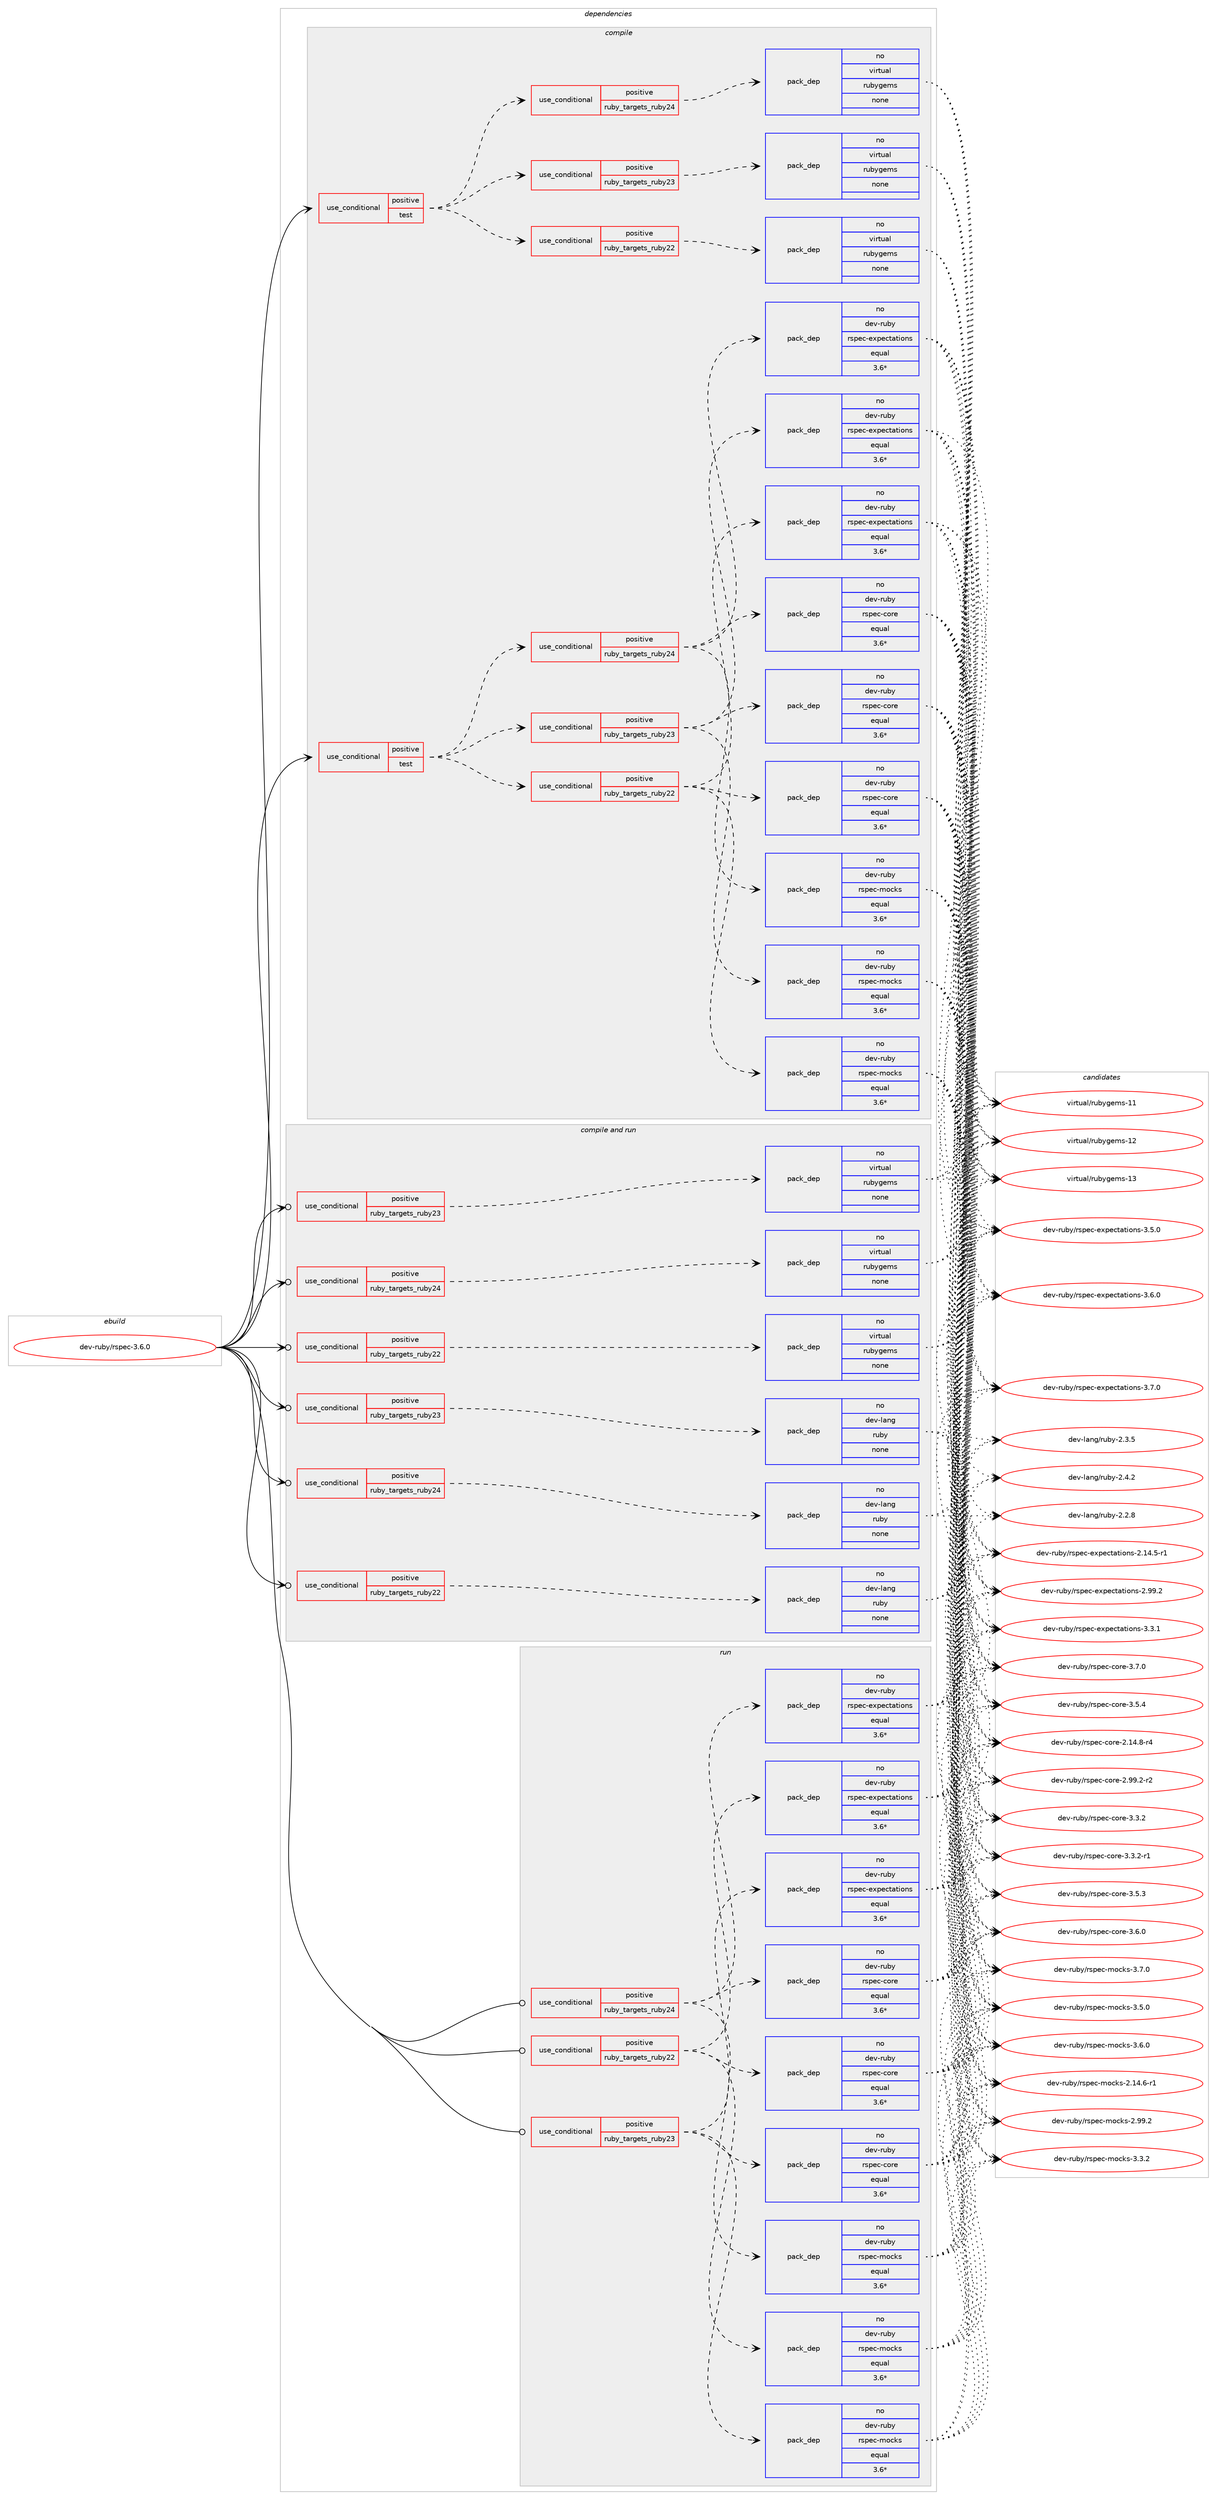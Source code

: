 digraph prolog {

# *************
# Graph options
# *************

newrank=true;
concentrate=true;
compound=true;
graph [rankdir=LR,fontname=Helvetica,fontsize=10,ranksep=1.5];#, ranksep=2.5, nodesep=0.2];
edge  [arrowhead=vee];
node  [fontname=Helvetica,fontsize=10];

# **********
# The ebuild
# **********

subgraph cluster_leftcol {
color=gray;
rank=same;
label=<<i>ebuild</i>>;
id [label="dev-ruby/rspec-3.6.0", color=red, width=4, href="../dev-ruby/rspec-3.6.0.svg"];
}

# ****************
# The dependencies
# ****************

subgraph cluster_midcol {
color=gray;
label=<<i>dependencies</i>>;
subgraph cluster_compile {
fillcolor="#eeeeee";
style=filled;
label=<<i>compile</i>>;
subgraph cond69495 {
dependency263347 [label=<<TABLE BORDER="0" CELLBORDER="1" CELLSPACING="0" CELLPADDING="4"><TR><TD ROWSPAN="3" CELLPADDING="10">use_conditional</TD></TR><TR><TD>positive</TD></TR><TR><TD>test</TD></TR></TABLE>>, shape=none, color=red];
subgraph cond69496 {
dependency263348 [label=<<TABLE BORDER="0" CELLBORDER="1" CELLSPACING="0" CELLPADDING="4"><TR><TD ROWSPAN="3" CELLPADDING="10">use_conditional</TD></TR><TR><TD>positive</TD></TR><TR><TD>ruby_targets_ruby22</TD></TR></TABLE>>, shape=none, color=red];
subgraph pack189738 {
dependency263349 [label=<<TABLE BORDER="0" CELLBORDER="1" CELLSPACING="0" CELLPADDING="4" WIDTH="220"><TR><TD ROWSPAN="6" CELLPADDING="30">pack_dep</TD></TR><TR><TD WIDTH="110">no</TD></TR><TR><TD>dev-ruby</TD></TR><TR><TD>rspec-core</TD></TR><TR><TD>equal</TD></TR><TR><TD>3.6*</TD></TR></TABLE>>, shape=none, color=blue];
}
dependency263348:e -> dependency263349:w [weight=20,style="dashed",arrowhead="vee"];
subgraph pack189739 {
dependency263350 [label=<<TABLE BORDER="0" CELLBORDER="1" CELLSPACING="0" CELLPADDING="4" WIDTH="220"><TR><TD ROWSPAN="6" CELLPADDING="30">pack_dep</TD></TR><TR><TD WIDTH="110">no</TD></TR><TR><TD>dev-ruby</TD></TR><TR><TD>rspec-expectations</TD></TR><TR><TD>equal</TD></TR><TR><TD>3.6*</TD></TR></TABLE>>, shape=none, color=blue];
}
dependency263348:e -> dependency263350:w [weight=20,style="dashed",arrowhead="vee"];
subgraph pack189740 {
dependency263351 [label=<<TABLE BORDER="0" CELLBORDER="1" CELLSPACING="0" CELLPADDING="4" WIDTH="220"><TR><TD ROWSPAN="6" CELLPADDING="30">pack_dep</TD></TR><TR><TD WIDTH="110">no</TD></TR><TR><TD>dev-ruby</TD></TR><TR><TD>rspec-mocks</TD></TR><TR><TD>equal</TD></TR><TR><TD>3.6*</TD></TR></TABLE>>, shape=none, color=blue];
}
dependency263348:e -> dependency263351:w [weight=20,style="dashed",arrowhead="vee"];
}
dependency263347:e -> dependency263348:w [weight=20,style="dashed",arrowhead="vee"];
subgraph cond69497 {
dependency263352 [label=<<TABLE BORDER="0" CELLBORDER="1" CELLSPACING="0" CELLPADDING="4"><TR><TD ROWSPAN="3" CELLPADDING="10">use_conditional</TD></TR><TR><TD>positive</TD></TR><TR><TD>ruby_targets_ruby23</TD></TR></TABLE>>, shape=none, color=red];
subgraph pack189741 {
dependency263353 [label=<<TABLE BORDER="0" CELLBORDER="1" CELLSPACING="0" CELLPADDING="4" WIDTH="220"><TR><TD ROWSPAN="6" CELLPADDING="30">pack_dep</TD></TR><TR><TD WIDTH="110">no</TD></TR><TR><TD>dev-ruby</TD></TR><TR><TD>rspec-core</TD></TR><TR><TD>equal</TD></TR><TR><TD>3.6*</TD></TR></TABLE>>, shape=none, color=blue];
}
dependency263352:e -> dependency263353:w [weight=20,style="dashed",arrowhead="vee"];
subgraph pack189742 {
dependency263354 [label=<<TABLE BORDER="0" CELLBORDER="1" CELLSPACING="0" CELLPADDING="4" WIDTH="220"><TR><TD ROWSPAN="6" CELLPADDING="30">pack_dep</TD></TR><TR><TD WIDTH="110">no</TD></TR><TR><TD>dev-ruby</TD></TR><TR><TD>rspec-expectations</TD></TR><TR><TD>equal</TD></TR><TR><TD>3.6*</TD></TR></TABLE>>, shape=none, color=blue];
}
dependency263352:e -> dependency263354:w [weight=20,style="dashed",arrowhead="vee"];
subgraph pack189743 {
dependency263355 [label=<<TABLE BORDER="0" CELLBORDER="1" CELLSPACING="0" CELLPADDING="4" WIDTH="220"><TR><TD ROWSPAN="6" CELLPADDING="30">pack_dep</TD></TR><TR><TD WIDTH="110">no</TD></TR><TR><TD>dev-ruby</TD></TR><TR><TD>rspec-mocks</TD></TR><TR><TD>equal</TD></TR><TR><TD>3.6*</TD></TR></TABLE>>, shape=none, color=blue];
}
dependency263352:e -> dependency263355:w [weight=20,style="dashed",arrowhead="vee"];
}
dependency263347:e -> dependency263352:w [weight=20,style="dashed",arrowhead="vee"];
subgraph cond69498 {
dependency263356 [label=<<TABLE BORDER="0" CELLBORDER="1" CELLSPACING="0" CELLPADDING="4"><TR><TD ROWSPAN="3" CELLPADDING="10">use_conditional</TD></TR><TR><TD>positive</TD></TR><TR><TD>ruby_targets_ruby24</TD></TR></TABLE>>, shape=none, color=red];
subgraph pack189744 {
dependency263357 [label=<<TABLE BORDER="0" CELLBORDER="1" CELLSPACING="0" CELLPADDING="4" WIDTH="220"><TR><TD ROWSPAN="6" CELLPADDING="30">pack_dep</TD></TR><TR><TD WIDTH="110">no</TD></TR><TR><TD>dev-ruby</TD></TR><TR><TD>rspec-core</TD></TR><TR><TD>equal</TD></TR><TR><TD>3.6*</TD></TR></TABLE>>, shape=none, color=blue];
}
dependency263356:e -> dependency263357:w [weight=20,style="dashed",arrowhead="vee"];
subgraph pack189745 {
dependency263358 [label=<<TABLE BORDER="0" CELLBORDER="1" CELLSPACING="0" CELLPADDING="4" WIDTH="220"><TR><TD ROWSPAN="6" CELLPADDING="30">pack_dep</TD></TR><TR><TD WIDTH="110">no</TD></TR><TR><TD>dev-ruby</TD></TR><TR><TD>rspec-expectations</TD></TR><TR><TD>equal</TD></TR><TR><TD>3.6*</TD></TR></TABLE>>, shape=none, color=blue];
}
dependency263356:e -> dependency263358:w [weight=20,style="dashed",arrowhead="vee"];
subgraph pack189746 {
dependency263359 [label=<<TABLE BORDER="0" CELLBORDER="1" CELLSPACING="0" CELLPADDING="4" WIDTH="220"><TR><TD ROWSPAN="6" CELLPADDING="30">pack_dep</TD></TR><TR><TD WIDTH="110">no</TD></TR><TR><TD>dev-ruby</TD></TR><TR><TD>rspec-mocks</TD></TR><TR><TD>equal</TD></TR><TR><TD>3.6*</TD></TR></TABLE>>, shape=none, color=blue];
}
dependency263356:e -> dependency263359:w [weight=20,style="dashed",arrowhead="vee"];
}
dependency263347:e -> dependency263356:w [weight=20,style="dashed",arrowhead="vee"];
}
id:e -> dependency263347:w [weight=20,style="solid",arrowhead="vee"];
subgraph cond69499 {
dependency263360 [label=<<TABLE BORDER="0" CELLBORDER="1" CELLSPACING="0" CELLPADDING="4"><TR><TD ROWSPAN="3" CELLPADDING="10">use_conditional</TD></TR><TR><TD>positive</TD></TR><TR><TD>test</TD></TR></TABLE>>, shape=none, color=red];
subgraph cond69500 {
dependency263361 [label=<<TABLE BORDER="0" CELLBORDER="1" CELLSPACING="0" CELLPADDING="4"><TR><TD ROWSPAN="3" CELLPADDING="10">use_conditional</TD></TR><TR><TD>positive</TD></TR><TR><TD>ruby_targets_ruby22</TD></TR></TABLE>>, shape=none, color=red];
subgraph pack189747 {
dependency263362 [label=<<TABLE BORDER="0" CELLBORDER="1" CELLSPACING="0" CELLPADDING="4" WIDTH="220"><TR><TD ROWSPAN="6" CELLPADDING="30">pack_dep</TD></TR><TR><TD WIDTH="110">no</TD></TR><TR><TD>virtual</TD></TR><TR><TD>rubygems</TD></TR><TR><TD>none</TD></TR><TR><TD></TD></TR></TABLE>>, shape=none, color=blue];
}
dependency263361:e -> dependency263362:w [weight=20,style="dashed",arrowhead="vee"];
}
dependency263360:e -> dependency263361:w [weight=20,style="dashed",arrowhead="vee"];
subgraph cond69501 {
dependency263363 [label=<<TABLE BORDER="0" CELLBORDER="1" CELLSPACING="0" CELLPADDING="4"><TR><TD ROWSPAN="3" CELLPADDING="10">use_conditional</TD></TR><TR><TD>positive</TD></TR><TR><TD>ruby_targets_ruby23</TD></TR></TABLE>>, shape=none, color=red];
subgraph pack189748 {
dependency263364 [label=<<TABLE BORDER="0" CELLBORDER="1" CELLSPACING="0" CELLPADDING="4" WIDTH="220"><TR><TD ROWSPAN="6" CELLPADDING="30">pack_dep</TD></TR><TR><TD WIDTH="110">no</TD></TR><TR><TD>virtual</TD></TR><TR><TD>rubygems</TD></TR><TR><TD>none</TD></TR><TR><TD></TD></TR></TABLE>>, shape=none, color=blue];
}
dependency263363:e -> dependency263364:w [weight=20,style="dashed",arrowhead="vee"];
}
dependency263360:e -> dependency263363:w [weight=20,style="dashed",arrowhead="vee"];
subgraph cond69502 {
dependency263365 [label=<<TABLE BORDER="0" CELLBORDER="1" CELLSPACING="0" CELLPADDING="4"><TR><TD ROWSPAN="3" CELLPADDING="10">use_conditional</TD></TR><TR><TD>positive</TD></TR><TR><TD>ruby_targets_ruby24</TD></TR></TABLE>>, shape=none, color=red];
subgraph pack189749 {
dependency263366 [label=<<TABLE BORDER="0" CELLBORDER="1" CELLSPACING="0" CELLPADDING="4" WIDTH="220"><TR><TD ROWSPAN="6" CELLPADDING="30">pack_dep</TD></TR><TR><TD WIDTH="110">no</TD></TR><TR><TD>virtual</TD></TR><TR><TD>rubygems</TD></TR><TR><TD>none</TD></TR><TR><TD></TD></TR></TABLE>>, shape=none, color=blue];
}
dependency263365:e -> dependency263366:w [weight=20,style="dashed",arrowhead="vee"];
}
dependency263360:e -> dependency263365:w [weight=20,style="dashed",arrowhead="vee"];
}
id:e -> dependency263360:w [weight=20,style="solid",arrowhead="vee"];
}
subgraph cluster_compileandrun {
fillcolor="#eeeeee";
style=filled;
label=<<i>compile and run</i>>;
subgraph cond69503 {
dependency263367 [label=<<TABLE BORDER="0" CELLBORDER="1" CELLSPACING="0" CELLPADDING="4"><TR><TD ROWSPAN="3" CELLPADDING="10">use_conditional</TD></TR><TR><TD>positive</TD></TR><TR><TD>ruby_targets_ruby22</TD></TR></TABLE>>, shape=none, color=red];
subgraph pack189750 {
dependency263368 [label=<<TABLE BORDER="0" CELLBORDER="1" CELLSPACING="0" CELLPADDING="4" WIDTH="220"><TR><TD ROWSPAN="6" CELLPADDING="30">pack_dep</TD></TR><TR><TD WIDTH="110">no</TD></TR><TR><TD>dev-lang</TD></TR><TR><TD>ruby</TD></TR><TR><TD>none</TD></TR><TR><TD></TD></TR></TABLE>>, shape=none, color=blue];
}
dependency263367:e -> dependency263368:w [weight=20,style="dashed",arrowhead="vee"];
}
id:e -> dependency263367:w [weight=20,style="solid",arrowhead="odotvee"];
subgraph cond69504 {
dependency263369 [label=<<TABLE BORDER="0" CELLBORDER="1" CELLSPACING="0" CELLPADDING="4"><TR><TD ROWSPAN="3" CELLPADDING="10">use_conditional</TD></TR><TR><TD>positive</TD></TR><TR><TD>ruby_targets_ruby22</TD></TR></TABLE>>, shape=none, color=red];
subgraph pack189751 {
dependency263370 [label=<<TABLE BORDER="0" CELLBORDER="1" CELLSPACING="0" CELLPADDING="4" WIDTH="220"><TR><TD ROWSPAN="6" CELLPADDING="30">pack_dep</TD></TR><TR><TD WIDTH="110">no</TD></TR><TR><TD>virtual</TD></TR><TR><TD>rubygems</TD></TR><TR><TD>none</TD></TR><TR><TD></TD></TR></TABLE>>, shape=none, color=blue];
}
dependency263369:e -> dependency263370:w [weight=20,style="dashed",arrowhead="vee"];
}
id:e -> dependency263369:w [weight=20,style="solid",arrowhead="odotvee"];
subgraph cond69505 {
dependency263371 [label=<<TABLE BORDER="0" CELLBORDER="1" CELLSPACING="0" CELLPADDING="4"><TR><TD ROWSPAN="3" CELLPADDING="10">use_conditional</TD></TR><TR><TD>positive</TD></TR><TR><TD>ruby_targets_ruby23</TD></TR></TABLE>>, shape=none, color=red];
subgraph pack189752 {
dependency263372 [label=<<TABLE BORDER="0" CELLBORDER="1" CELLSPACING="0" CELLPADDING="4" WIDTH="220"><TR><TD ROWSPAN="6" CELLPADDING="30">pack_dep</TD></TR><TR><TD WIDTH="110">no</TD></TR><TR><TD>dev-lang</TD></TR><TR><TD>ruby</TD></TR><TR><TD>none</TD></TR><TR><TD></TD></TR></TABLE>>, shape=none, color=blue];
}
dependency263371:e -> dependency263372:w [weight=20,style="dashed",arrowhead="vee"];
}
id:e -> dependency263371:w [weight=20,style="solid",arrowhead="odotvee"];
subgraph cond69506 {
dependency263373 [label=<<TABLE BORDER="0" CELLBORDER="1" CELLSPACING="0" CELLPADDING="4"><TR><TD ROWSPAN="3" CELLPADDING="10">use_conditional</TD></TR><TR><TD>positive</TD></TR><TR><TD>ruby_targets_ruby23</TD></TR></TABLE>>, shape=none, color=red];
subgraph pack189753 {
dependency263374 [label=<<TABLE BORDER="0" CELLBORDER="1" CELLSPACING="0" CELLPADDING="4" WIDTH="220"><TR><TD ROWSPAN="6" CELLPADDING="30">pack_dep</TD></TR><TR><TD WIDTH="110">no</TD></TR><TR><TD>virtual</TD></TR><TR><TD>rubygems</TD></TR><TR><TD>none</TD></TR><TR><TD></TD></TR></TABLE>>, shape=none, color=blue];
}
dependency263373:e -> dependency263374:w [weight=20,style="dashed",arrowhead="vee"];
}
id:e -> dependency263373:w [weight=20,style="solid",arrowhead="odotvee"];
subgraph cond69507 {
dependency263375 [label=<<TABLE BORDER="0" CELLBORDER="1" CELLSPACING="0" CELLPADDING="4"><TR><TD ROWSPAN="3" CELLPADDING="10">use_conditional</TD></TR><TR><TD>positive</TD></TR><TR><TD>ruby_targets_ruby24</TD></TR></TABLE>>, shape=none, color=red];
subgraph pack189754 {
dependency263376 [label=<<TABLE BORDER="0" CELLBORDER="1" CELLSPACING="0" CELLPADDING="4" WIDTH="220"><TR><TD ROWSPAN="6" CELLPADDING="30">pack_dep</TD></TR><TR><TD WIDTH="110">no</TD></TR><TR><TD>dev-lang</TD></TR><TR><TD>ruby</TD></TR><TR><TD>none</TD></TR><TR><TD></TD></TR></TABLE>>, shape=none, color=blue];
}
dependency263375:e -> dependency263376:w [weight=20,style="dashed",arrowhead="vee"];
}
id:e -> dependency263375:w [weight=20,style="solid",arrowhead="odotvee"];
subgraph cond69508 {
dependency263377 [label=<<TABLE BORDER="0" CELLBORDER="1" CELLSPACING="0" CELLPADDING="4"><TR><TD ROWSPAN="3" CELLPADDING="10">use_conditional</TD></TR><TR><TD>positive</TD></TR><TR><TD>ruby_targets_ruby24</TD></TR></TABLE>>, shape=none, color=red];
subgraph pack189755 {
dependency263378 [label=<<TABLE BORDER="0" CELLBORDER="1" CELLSPACING="0" CELLPADDING="4" WIDTH="220"><TR><TD ROWSPAN="6" CELLPADDING="30">pack_dep</TD></TR><TR><TD WIDTH="110">no</TD></TR><TR><TD>virtual</TD></TR><TR><TD>rubygems</TD></TR><TR><TD>none</TD></TR><TR><TD></TD></TR></TABLE>>, shape=none, color=blue];
}
dependency263377:e -> dependency263378:w [weight=20,style="dashed",arrowhead="vee"];
}
id:e -> dependency263377:w [weight=20,style="solid",arrowhead="odotvee"];
}
subgraph cluster_run {
fillcolor="#eeeeee";
style=filled;
label=<<i>run</i>>;
subgraph cond69509 {
dependency263379 [label=<<TABLE BORDER="0" CELLBORDER="1" CELLSPACING="0" CELLPADDING="4"><TR><TD ROWSPAN="3" CELLPADDING="10">use_conditional</TD></TR><TR><TD>positive</TD></TR><TR><TD>ruby_targets_ruby22</TD></TR></TABLE>>, shape=none, color=red];
subgraph pack189756 {
dependency263380 [label=<<TABLE BORDER="0" CELLBORDER="1" CELLSPACING="0" CELLPADDING="4" WIDTH="220"><TR><TD ROWSPAN="6" CELLPADDING="30">pack_dep</TD></TR><TR><TD WIDTH="110">no</TD></TR><TR><TD>dev-ruby</TD></TR><TR><TD>rspec-core</TD></TR><TR><TD>equal</TD></TR><TR><TD>3.6*</TD></TR></TABLE>>, shape=none, color=blue];
}
dependency263379:e -> dependency263380:w [weight=20,style="dashed",arrowhead="vee"];
subgraph pack189757 {
dependency263381 [label=<<TABLE BORDER="0" CELLBORDER="1" CELLSPACING="0" CELLPADDING="4" WIDTH="220"><TR><TD ROWSPAN="6" CELLPADDING="30">pack_dep</TD></TR><TR><TD WIDTH="110">no</TD></TR><TR><TD>dev-ruby</TD></TR><TR><TD>rspec-expectations</TD></TR><TR><TD>equal</TD></TR><TR><TD>3.6*</TD></TR></TABLE>>, shape=none, color=blue];
}
dependency263379:e -> dependency263381:w [weight=20,style="dashed",arrowhead="vee"];
subgraph pack189758 {
dependency263382 [label=<<TABLE BORDER="0" CELLBORDER="1" CELLSPACING="0" CELLPADDING="4" WIDTH="220"><TR><TD ROWSPAN="6" CELLPADDING="30">pack_dep</TD></TR><TR><TD WIDTH="110">no</TD></TR><TR><TD>dev-ruby</TD></TR><TR><TD>rspec-mocks</TD></TR><TR><TD>equal</TD></TR><TR><TD>3.6*</TD></TR></TABLE>>, shape=none, color=blue];
}
dependency263379:e -> dependency263382:w [weight=20,style="dashed",arrowhead="vee"];
}
id:e -> dependency263379:w [weight=20,style="solid",arrowhead="odot"];
subgraph cond69510 {
dependency263383 [label=<<TABLE BORDER="0" CELLBORDER="1" CELLSPACING="0" CELLPADDING="4"><TR><TD ROWSPAN="3" CELLPADDING="10">use_conditional</TD></TR><TR><TD>positive</TD></TR><TR><TD>ruby_targets_ruby23</TD></TR></TABLE>>, shape=none, color=red];
subgraph pack189759 {
dependency263384 [label=<<TABLE BORDER="0" CELLBORDER="1" CELLSPACING="0" CELLPADDING="4" WIDTH="220"><TR><TD ROWSPAN="6" CELLPADDING="30">pack_dep</TD></TR><TR><TD WIDTH="110">no</TD></TR><TR><TD>dev-ruby</TD></TR><TR><TD>rspec-core</TD></TR><TR><TD>equal</TD></TR><TR><TD>3.6*</TD></TR></TABLE>>, shape=none, color=blue];
}
dependency263383:e -> dependency263384:w [weight=20,style="dashed",arrowhead="vee"];
subgraph pack189760 {
dependency263385 [label=<<TABLE BORDER="0" CELLBORDER="1" CELLSPACING="0" CELLPADDING="4" WIDTH="220"><TR><TD ROWSPAN="6" CELLPADDING="30">pack_dep</TD></TR><TR><TD WIDTH="110">no</TD></TR><TR><TD>dev-ruby</TD></TR><TR><TD>rspec-expectations</TD></TR><TR><TD>equal</TD></TR><TR><TD>3.6*</TD></TR></TABLE>>, shape=none, color=blue];
}
dependency263383:e -> dependency263385:w [weight=20,style="dashed",arrowhead="vee"];
subgraph pack189761 {
dependency263386 [label=<<TABLE BORDER="0" CELLBORDER="1" CELLSPACING="0" CELLPADDING="4" WIDTH="220"><TR><TD ROWSPAN="6" CELLPADDING="30">pack_dep</TD></TR><TR><TD WIDTH="110">no</TD></TR><TR><TD>dev-ruby</TD></TR><TR><TD>rspec-mocks</TD></TR><TR><TD>equal</TD></TR><TR><TD>3.6*</TD></TR></TABLE>>, shape=none, color=blue];
}
dependency263383:e -> dependency263386:w [weight=20,style="dashed",arrowhead="vee"];
}
id:e -> dependency263383:w [weight=20,style="solid",arrowhead="odot"];
subgraph cond69511 {
dependency263387 [label=<<TABLE BORDER="0" CELLBORDER="1" CELLSPACING="0" CELLPADDING="4"><TR><TD ROWSPAN="3" CELLPADDING="10">use_conditional</TD></TR><TR><TD>positive</TD></TR><TR><TD>ruby_targets_ruby24</TD></TR></TABLE>>, shape=none, color=red];
subgraph pack189762 {
dependency263388 [label=<<TABLE BORDER="0" CELLBORDER="1" CELLSPACING="0" CELLPADDING="4" WIDTH="220"><TR><TD ROWSPAN="6" CELLPADDING="30">pack_dep</TD></TR><TR><TD WIDTH="110">no</TD></TR><TR><TD>dev-ruby</TD></TR><TR><TD>rspec-core</TD></TR><TR><TD>equal</TD></TR><TR><TD>3.6*</TD></TR></TABLE>>, shape=none, color=blue];
}
dependency263387:e -> dependency263388:w [weight=20,style="dashed",arrowhead="vee"];
subgraph pack189763 {
dependency263389 [label=<<TABLE BORDER="0" CELLBORDER="1" CELLSPACING="0" CELLPADDING="4" WIDTH="220"><TR><TD ROWSPAN="6" CELLPADDING="30">pack_dep</TD></TR><TR><TD WIDTH="110">no</TD></TR><TR><TD>dev-ruby</TD></TR><TR><TD>rspec-expectations</TD></TR><TR><TD>equal</TD></TR><TR><TD>3.6*</TD></TR></TABLE>>, shape=none, color=blue];
}
dependency263387:e -> dependency263389:w [weight=20,style="dashed",arrowhead="vee"];
subgraph pack189764 {
dependency263390 [label=<<TABLE BORDER="0" CELLBORDER="1" CELLSPACING="0" CELLPADDING="4" WIDTH="220"><TR><TD ROWSPAN="6" CELLPADDING="30">pack_dep</TD></TR><TR><TD WIDTH="110">no</TD></TR><TR><TD>dev-ruby</TD></TR><TR><TD>rspec-mocks</TD></TR><TR><TD>equal</TD></TR><TR><TD>3.6*</TD></TR></TABLE>>, shape=none, color=blue];
}
dependency263387:e -> dependency263390:w [weight=20,style="dashed",arrowhead="vee"];
}
id:e -> dependency263387:w [weight=20,style="solid",arrowhead="odot"];
}
}

# **************
# The candidates
# **************

subgraph cluster_choices {
rank=same;
color=gray;
label=<<i>candidates</i>>;

subgraph choice189738 {
color=black;
nodesep=1;
choice100101118451141179812147114115112101994599111114101455046495246564511452 [label="dev-ruby/rspec-core-2.14.8-r4", color=red, width=4,href="../dev-ruby/rspec-core-2.14.8-r4.svg"];
choice100101118451141179812147114115112101994599111114101455046575746504511450 [label="dev-ruby/rspec-core-2.99.2-r2", color=red, width=4,href="../dev-ruby/rspec-core-2.99.2-r2.svg"];
choice100101118451141179812147114115112101994599111114101455146514650 [label="dev-ruby/rspec-core-3.3.2", color=red, width=4,href="../dev-ruby/rspec-core-3.3.2.svg"];
choice1001011184511411798121471141151121019945991111141014551465146504511449 [label="dev-ruby/rspec-core-3.3.2-r1", color=red, width=4,href="../dev-ruby/rspec-core-3.3.2-r1.svg"];
choice100101118451141179812147114115112101994599111114101455146534651 [label="dev-ruby/rspec-core-3.5.3", color=red, width=4,href="../dev-ruby/rspec-core-3.5.3.svg"];
choice100101118451141179812147114115112101994599111114101455146534652 [label="dev-ruby/rspec-core-3.5.4", color=red, width=4,href="../dev-ruby/rspec-core-3.5.4.svg"];
choice100101118451141179812147114115112101994599111114101455146544648 [label="dev-ruby/rspec-core-3.6.0", color=red, width=4,href="../dev-ruby/rspec-core-3.6.0.svg"];
choice100101118451141179812147114115112101994599111114101455146554648 [label="dev-ruby/rspec-core-3.7.0", color=red, width=4,href="../dev-ruby/rspec-core-3.7.0.svg"];
dependency263349:e -> choice100101118451141179812147114115112101994599111114101455046495246564511452:w [style=dotted,weight="100"];
dependency263349:e -> choice100101118451141179812147114115112101994599111114101455046575746504511450:w [style=dotted,weight="100"];
dependency263349:e -> choice100101118451141179812147114115112101994599111114101455146514650:w [style=dotted,weight="100"];
dependency263349:e -> choice1001011184511411798121471141151121019945991111141014551465146504511449:w [style=dotted,weight="100"];
dependency263349:e -> choice100101118451141179812147114115112101994599111114101455146534651:w [style=dotted,weight="100"];
dependency263349:e -> choice100101118451141179812147114115112101994599111114101455146534652:w [style=dotted,weight="100"];
dependency263349:e -> choice100101118451141179812147114115112101994599111114101455146544648:w [style=dotted,weight="100"];
dependency263349:e -> choice100101118451141179812147114115112101994599111114101455146554648:w [style=dotted,weight="100"];
}
subgraph choice189739 {
color=black;
nodesep=1;
choice10010111845114117981214711411511210199451011201121019911697116105111110115455046495246534511449 [label="dev-ruby/rspec-expectations-2.14.5-r1", color=red, width=4,href="../dev-ruby/rspec-expectations-2.14.5-r1.svg"];
choice1001011184511411798121471141151121019945101120112101991169711610511111011545504657574650 [label="dev-ruby/rspec-expectations-2.99.2", color=red, width=4,href="../dev-ruby/rspec-expectations-2.99.2.svg"];
choice10010111845114117981214711411511210199451011201121019911697116105111110115455146514649 [label="dev-ruby/rspec-expectations-3.3.1", color=red, width=4,href="../dev-ruby/rspec-expectations-3.3.1.svg"];
choice10010111845114117981214711411511210199451011201121019911697116105111110115455146534648 [label="dev-ruby/rspec-expectations-3.5.0", color=red, width=4,href="../dev-ruby/rspec-expectations-3.5.0.svg"];
choice10010111845114117981214711411511210199451011201121019911697116105111110115455146544648 [label="dev-ruby/rspec-expectations-3.6.0", color=red, width=4,href="../dev-ruby/rspec-expectations-3.6.0.svg"];
choice10010111845114117981214711411511210199451011201121019911697116105111110115455146554648 [label="dev-ruby/rspec-expectations-3.7.0", color=red, width=4,href="../dev-ruby/rspec-expectations-3.7.0.svg"];
dependency263350:e -> choice10010111845114117981214711411511210199451011201121019911697116105111110115455046495246534511449:w [style=dotted,weight="100"];
dependency263350:e -> choice1001011184511411798121471141151121019945101120112101991169711610511111011545504657574650:w [style=dotted,weight="100"];
dependency263350:e -> choice10010111845114117981214711411511210199451011201121019911697116105111110115455146514649:w [style=dotted,weight="100"];
dependency263350:e -> choice10010111845114117981214711411511210199451011201121019911697116105111110115455146534648:w [style=dotted,weight="100"];
dependency263350:e -> choice10010111845114117981214711411511210199451011201121019911697116105111110115455146544648:w [style=dotted,weight="100"];
dependency263350:e -> choice10010111845114117981214711411511210199451011201121019911697116105111110115455146554648:w [style=dotted,weight="100"];
}
subgraph choice189740 {
color=black;
nodesep=1;
choice100101118451141179812147114115112101994510911199107115455046495246544511449 [label="dev-ruby/rspec-mocks-2.14.6-r1", color=red, width=4,href="../dev-ruby/rspec-mocks-2.14.6-r1.svg"];
choice10010111845114117981214711411511210199451091119910711545504657574650 [label="dev-ruby/rspec-mocks-2.99.2", color=red, width=4,href="../dev-ruby/rspec-mocks-2.99.2.svg"];
choice100101118451141179812147114115112101994510911199107115455146514650 [label="dev-ruby/rspec-mocks-3.3.2", color=red, width=4,href="../dev-ruby/rspec-mocks-3.3.2.svg"];
choice100101118451141179812147114115112101994510911199107115455146534648 [label="dev-ruby/rspec-mocks-3.5.0", color=red, width=4,href="../dev-ruby/rspec-mocks-3.5.0.svg"];
choice100101118451141179812147114115112101994510911199107115455146544648 [label="dev-ruby/rspec-mocks-3.6.0", color=red, width=4,href="../dev-ruby/rspec-mocks-3.6.0.svg"];
choice100101118451141179812147114115112101994510911199107115455146554648 [label="dev-ruby/rspec-mocks-3.7.0", color=red, width=4,href="../dev-ruby/rspec-mocks-3.7.0.svg"];
dependency263351:e -> choice100101118451141179812147114115112101994510911199107115455046495246544511449:w [style=dotted,weight="100"];
dependency263351:e -> choice10010111845114117981214711411511210199451091119910711545504657574650:w [style=dotted,weight="100"];
dependency263351:e -> choice100101118451141179812147114115112101994510911199107115455146514650:w [style=dotted,weight="100"];
dependency263351:e -> choice100101118451141179812147114115112101994510911199107115455146534648:w [style=dotted,weight="100"];
dependency263351:e -> choice100101118451141179812147114115112101994510911199107115455146544648:w [style=dotted,weight="100"];
dependency263351:e -> choice100101118451141179812147114115112101994510911199107115455146554648:w [style=dotted,weight="100"];
}
subgraph choice189741 {
color=black;
nodesep=1;
choice100101118451141179812147114115112101994599111114101455046495246564511452 [label="dev-ruby/rspec-core-2.14.8-r4", color=red, width=4,href="../dev-ruby/rspec-core-2.14.8-r4.svg"];
choice100101118451141179812147114115112101994599111114101455046575746504511450 [label="dev-ruby/rspec-core-2.99.2-r2", color=red, width=4,href="../dev-ruby/rspec-core-2.99.2-r2.svg"];
choice100101118451141179812147114115112101994599111114101455146514650 [label="dev-ruby/rspec-core-3.3.2", color=red, width=4,href="../dev-ruby/rspec-core-3.3.2.svg"];
choice1001011184511411798121471141151121019945991111141014551465146504511449 [label="dev-ruby/rspec-core-3.3.2-r1", color=red, width=4,href="../dev-ruby/rspec-core-3.3.2-r1.svg"];
choice100101118451141179812147114115112101994599111114101455146534651 [label="dev-ruby/rspec-core-3.5.3", color=red, width=4,href="../dev-ruby/rspec-core-3.5.3.svg"];
choice100101118451141179812147114115112101994599111114101455146534652 [label="dev-ruby/rspec-core-3.5.4", color=red, width=4,href="../dev-ruby/rspec-core-3.5.4.svg"];
choice100101118451141179812147114115112101994599111114101455146544648 [label="dev-ruby/rspec-core-3.6.0", color=red, width=4,href="../dev-ruby/rspec-core-3.6.0.svg"];
choice100101118451141179812147114115112101994599111114101455146554648 [label="dev-ruby/rspec-core-3.7.0", color=red, width=4,href="../dev-ruby/rspec-core-3.7.0.svg"];
dependency263353:e -> choice100101118451141179812147114115112101994599111114101455046495246564511452:w [style=dotted,weight="100"];
dependency263353:e -> choice100101118451141179812147114115112101994599111114101455046575746504511450:w [style=dotted,weight="100"];
dependency263353:e -> choice100101118451141179812147114115112101994599111114101455146514650:w [style=dotted,weight="100"];
dependency263353:e -> choice1001011184511411798121471141151121019945991111141014551465146504511449:w [style=dotted,weight="100"];
dependency263353:e -> choice100101118451141179812147114115112101994599111114101455146534651:w [style=dotted,weight="100"];
dependency263353:e -> choice100101118451141179812147114115112101994599111114101455146534652:w [style=dotted,weight="100"];
dependency263353:e -> choice100101118451141179812147114115112101994599111114101455146544648:w [style=dotted,weight="100"];
dependency263353:e -> choice100101118451141179812147114115112101994599111114101455146554648:w [style=dotted,weight="100"];
}
subgraph choice189742 {
color=black;
nodesep=1;
choice10010111845114117981214711411511210199451011201121019911697116105111110115455046495246534511449 [label="dev-ruby/rspec-expectations-2.14.5-r1", color=red, width=4,href="../dev-ruby/rspec-expectations-2.14.5-r1.svg"];
choice1001011184511411798121471141151121019945101120112101991169711610511111011545504657574650 [label="dev-ruby/rspec-expectations-2.99.2", color=red, width=4,href="../dev-ruby/rspec-expectations-2.99.2.svg"];
choice10010111845114117981214711411511210199451011201121019911697116105111110115455146514649 [label="dev-ruby/rspec-expectations-3.3.1", color=red, width=4,href="../dev-ruby/rspec-expectations-3.3.1.svg"];
choice10010111845114117981214711411511210199451011201121019911697116105111110115455146534648 [label="dev-ruby/rspec-expectations-3.5.0", color=red, width=4,href="../dev-ruby/rspec-expectations-3.5.0.svg"];
choice10010111845114117981214711411511210199451011201121019911697116105111110115455146544648 [label="dev-ruby/rspec-expectations-3.6.0", color=red, width=4,href="../dev-ruby/rspec-expectations-3.6.0.svg"];
choice10010111845114117981214711411511210199451011201121019911697116105111110115455146554648 [label="dev-ruby/rspec-expectations-3.7.0", color=red, width=4,href="../dev-ruby/rspec-expectations-3.7.0.svg"];
dependency263354:e -> choice10010111845114117981214711411511210199451011201121019911697116105111110115455046495246534511449:w [style=dotted,weight="100"];
dependency263354:e -> choice1001011184511411798121471141151121019945101120112101991169711610511111011545504657574650:w [style=dotted,weight="100"];
dependency263354:e -> choice10010111845114117981214711411511210199451011201121019911697116105111110115455146514649:w [style=dotted,weight="100"];
dependency263354:e -> choice10010111845114117981214711411511210199451011201121019911697116105111110115455146534648:w [style=dotted,weight="100"];
dependency263354:e -> choice10010111845114117981214711411511210199451011201121019911697116105111110115455146544648:w [style=dotted,weight="100"];
dependency263354:e -> choice10010111845114117981214711411511210199451011201121019911697116105111110115455146554648:w [style=dotted,weight="100"];
}
subgraph choice189743 {
color=black;
nodesep=1;
choice100101118451141179812147114115112101994510911199107115455046495246544511449 [label="dev-ruby/rspec-mocks-2.14.6-r1", color=red, width=4,href="../dev-ruby/rspec-mocks-2.14.6-r1.svg"];
choice10010111845114117981214711411511210199451091119910711545504657574650 [label="dev-ruby/rspec-mocks-2.99.2", color=red, width=4,href="../dev-ruby/rspec-mocks-2.99.2.svg"];
choice100101118451141179812147114115112101994510911199107115455146514650 [label="dev-ruby/rspec-mocks-3.3.2", color=red, width=4,href="../dev-ruby/rspec-mocks-3.3.2.svg"];
choice100101118451141179812147114115112101994510911199107115455146534648 [label="dev-ruby/rspec-mocks-3.5.0", color=red, width=4,href="../dev-ruby/rspec-mocks-3.5.0.svg"];
choice100101118451141179812147114115112101994510911199107115455146544648 [label="dev-ruby/rspec-mocks-3.6.0", color=red, width=4,href="../dev-ruby/rspec-mocks-3.6.0.svg"];
choice100101118451141179812147114115112101994510911199107115455146554648 [label="dev-ruby/rspec-mocks-3.7.0", color=red, width=4,href="../dev-ruby/rspec-mocks-3.7.0.svg"];
dependency263355:e -> choice100101118451141179812147114115112101994510911199107115455046495246544511449:w [style=dotted,weight="100"];
dependency263355:e -> choice10010111845114117981214711411511210199451091119910711545504657574650:w [style=dotted,weight="100"];
dependency263355:e -> choice100101118451141179812147114115112101994510911199107115455146514650:w [style=dotted,weight="100"];
dependency263355:e -> choice100101118451141179812147114115112101994510911199107115455146534648:w [style=dotted,weight="100"];
dependency263355:e -> choice100101118451141179812147114115112101994510911199107115455146544648:w [style=dotted,weight="100"];
dependency263355:e -> choice100101118451141179812147114115112101994510911199107115455146554648:w [style=dotted,weight="100"];
}
subgraph choice189744 {
color=black;
nodesep=1;
choice100101118451141179812147114115112101994599111114101455046495246564511452 [label="dev-ruby/rspec-core-2.14.8-r4", color=red, width=4,href="../dev-ruby/rspec-core-2.14.8-r4.svg"];
choice100101118451141179812147114115112101994599111114101455046575746504511450 [label="dev-ruby/rspec-core-2.99.2-r2", color=red, width=4,href="../dev-ruby/rspec-core-2.99.2-r2.svg"];
choice100101118451141179812147114115112101994599111114101455146514650 [label="dev-ruby/rspec-core-3.3.2", color=red, width=4,href="../dev-ruby/rspec-core-3.3.2.svg"];
choice1001011184511411798121471141151121019945991111141014551465146504511449 [label="dev-ruby/rspec-core-3.3.2-r1", color=red, width=4,href="../dev-ruby/rspec-core-3.3.2-r1.svg"];
choice100101118451141179812147114115112101994599111114101455146534651 [label="dev-ruby/rspec-core-3.5.3", color=red, width=4,href="../dev-ruby/rspec-core-3.5.3.svg"];
choice100101118451141179812147114115112101994599111114101455146534652 [label="dev-ruby/rspec-core-3.5.4", color=red, width=4,href="../dev-ruby/rspec-core-3.5.4.svg"];
choice100101118451141179812147114115112101994599111114101455146544648 [label="dev-ruby/rspec-core-3.6.0", color=red, width=4,href="../dev-ruby/rspec-core-3.6.0.svg"];
choice100101118451141179812147114115112101994599111114101455146554648 [label="dev-ruby/rspec-core-3.7.0", color=red, width=4,href="../dev-ruby/rspec-core-3.7.0.svg"];
dependency263357:e -> choice100101118451141179812147114115112101994599111114101455046495246564511452:w [style=dotted,weight="100"];
dependency263357:e -> choice100101118451141179812147114115112101994599111114101455046575746504511450:w [style=dotted,weight="100"];
dependency263357:e -> choice100101118451141179812147114115112101994599111114101455146514650:w [style=dotted,weight="100"];
dependency263357:e -> choice1001011184511411798121471141151121019945991111141014551465146504511449:w [style=dotted,weight="100"];
dependency263357:e -> choice100101118451141179812147114115112101994599111114101455146534651:w [style=dotted,weight="100"];
dependency263357:e -> choice100101118451141179812147114115112101994599111114101455146534652:w [style=dotted,weight="100"];
dependency263357:e -> choice100101118451141179812147114115112101994599111114101455146544648:w [style=dotted,weight="100"];
dependency263357:e -> choice100101118451141179812147114115112101994599111114101455146554648:w [style=dotted,weight="100"];
}
subgraph choice189745 {
color=black;
nodesep=1;
choice10010111845114117981214711411511210199451011201121019911697116105111110115455046495246534511449 [label="dev-ruby/rspec-expectations-2.14.5-r1", color=red, width=4,href="../dev-ruby/rspec-expectations-2.14.5-r1.svg"];
choice1001011184511411798121471141151121019945101120112101991169711610511111011545504657574650 [label="dev-ruby/rspec-expectations-2.99.2", color=red, width=4,href="../dev-ruby/rspec-expectations-2.99.2.svg"];
choice10010111845114117981214711411511210199451011201121019911697116105111110115455146514649 [label="dev-ruby/rspec-expectations-3.3.1", color=red, width=4,href="../dev-ruby/rspec-expectations-3.3.1.svg"];
choice10010111845114117981214711411511210199451011201121019911697116105111110115455146534648 [label="dev-ruby/rspec-expectations-3.5.0", color=red, width=4,href="../dev-ruby/rspec-expectations-3.5.0.svg"];
choice10010111845114117981214711411511210199451011201121019911697116105111110115455146544648 [label="dev-ruby/rspec-expectations-3.6.0", color=red, width=4,href="../dev-ruby/rspec-expectations-3.6.0.svg"];
choice10010111845114117981214711411511210199451011201121019911697116105111110115455146554648 [label="dev-ruby/rspec-expectations-3.7.0", color=red, width=4,href="../dev-ruby/rspec-expectations-3.7.0.svg"];
dependency263358:e -> choice10010111845114117981214711411511210199451011201121019911697116105111110115455046495246534511449:w [style=dotted,weight="100"];
dependency263358:e -> choice1001011184511411798121471141151121019945101120112101991169711610511111011545504657574650:w [style=dotted,weight="100"];
dependency263358:e -> choice10010111845114117981214711411511210199451011201121019911697116105111110115455146514649:w [style=dotted,weight="100"];
dependency263358:e -> choice10010111845114117981214711411511210199451011201121019911697116105111110115455146534648:w [style=dotted,weight="100"];
dependency263358:e -> choice10010111845114117981214711411511210199451011201121019911697116105111110115455146544648:w [style=dotted,weight="100"];
dependency263358:e -> choice10010111845114117981214711411511210199451011201121019911697116105111110115455146554648:w [style=dotted,weight="100"];
}
subgraph choice189746 {
color=black;
nodesep=1;
choice100101118451141179812147114115112101994510911199107115455046495246544511449 [label="dev-ruby/rspec-mocks-2.14.6-r1", color=red, width=4,href="../dev-ruby/rspec-mocks-2.14.6-r1.svg"];
choice10010111845114117981214711411511210199451091119910711545504657574650 [label="dev-ruby/rspec-mocks-2.99.2", color=red, width=4,href="../dev-ruby/rspec-mocks-2.99.2.svg"];
choice100101118451141179812147114115112101994510911199107115455146514650 [label="dev-ruby/rspec-mocks-3.3.2", color=red, width=4,href="../dev-ruby/rspec-mocks-3.3.2.svg"];
choice100101118451141179812147114115112101994510911199107115455146534648 [label="dev-ruby/rspec-mocks-3.5.0", color=red, width=4,href="../dev-ruby/rspec-mocks-3.5.0.svg"];
choice100101118451141179812147114115112101994510911199107115455146544648 [label="dev-ruby/rspec-mocks-3.6.0", color=red, width=4,href="../dev-ruby/rspec-mocks-3.6.0.svg"];
choice100101118451141179812147114115112101994510911199107115455146554648 [label="dev-ruby/rspec-mocks-3.7.0", color=red, width=4,href="../dev-ruby/rspec-mocks-3.7.0.svg"];
dependency263359:e -> choice100101118451141179812147114115112101994510911199107115455046495246544511449:w [style=dotted,weight="100"];
dependency263359:e -> choice10010111845114117981214711411511210199451091119910711545504657574650:w [style=dotted,weight="100"];
dependency263359:e -> choice100101118451141179812147114115112101994510911199107115455146514650:w [style=dotted,weight="100"];
dependency263359:e -> choice100101118451141179812147114115112101994510911199107115455146534648:w [style=dotted,weight="100"];
dependency263359:e -> choice100101118451141179812147114115112101994510911199107115455146544648:w [style=dotted,weight="100"];
dependency263359:e -> choice100101118451141179812147114115112101994510911199107115455146554648:w [style=dotted,weight="100"];
}
subgraph choice189747 {
color=black;
nodesep=1;
choice118105114116117971084711411798121103101109115454949 [label="virtual/rubygems-11", color=red, width=4,href="../virtual/rubygems-11.svg"];
choice118105114116117971084711411798121103101109115454950 [label="virtual/rubygems-12", color=red, width=4,href="../virtual/rubygems-12.svg"];
choice118105114116117971084711411798121103101109115454951 [label="virtual/rubygems-13", color=red, width=4,href="../virtual/rubygems-13.svg"];
dependency263362:e -> choice118105114116117971084711411798121103101109115454949:w [style=dotted,weight="100"];
dependency263362:e -> choice118105114116117971084711411798121103101109115454950:w [style=dotted,weight="100"];
dependency263362:e -> choice118105114116117971084711411798121103101109115454951:w [style=dotted,weight="100"];
}
subgraph choice189748 {
color=black;
nodesep=1;
choice118105114116117971084711411798121103101109115454949 [label="virtual/rubygems-11", color=red, width=4,href="../virtual/rubygems-11.svg"];
choice118105114116117971084711411798121103101109115454950 [label="virtual/rubygems-12", color=red, width=4,href="../virtual/rubygems-12.svg"];
choice118105114116117971084711411798121103101109115454951 [label="virtual/rubygems-13", color=red, width=4,href="../virtual/rubygems-13.svg"];
dependency263364:e -> choice118105114116117971084711411798121103101109115454949:w [style=dotted,weight="100"];
dependency263364:e -> choice118105114116117971084711411798121103101109115454950:w [style=dotted,weight="100"];
dependency263364:e -> choice118105114116117971084711411798121103101109115454951:w [style=dotted,weight="100"];
}
subgraph choice189749 {
color=black;
nodesep=1;
choice118105114116117971084711411798121103101109115454949 [label="virtual/rubygems-11", color=red, width=4,href="../virtual/rubygems-11.svg"];
choice118105114116117971084711411798121103101109115454950 [label="virtual/rubygems-12", color=red, width=4,href="../virtual/rubygems-12.svg"];
choice118105114116117971084711411798121103101109115454951 [label="virtual/rubygems-13", color=red, width=4,href="../virtual/rubygems-13.svg"];
dependency263366:e -> choice118105114116117971084711411798121103101109115454949:w [style=dotted,weight="100"];
dependency263366:e -> choice118105114116117971084711411798121103101109115454950:w [style=dotted,weight="100"];
dependency263366:e -> choice118105114116117971084711411798121103101109115454951:w [style=dotted,weight="100"];
}
subgraph choice189750 {
color=black;
nodesep=1;
choice10010111845108971101034711411798121455046504656 [label="dev-lang/ruby-2.2.8", color=red, width=4,href="../dev-lang/ruby-2.2.8.svg"];
choice10010111845108971101034711411798121455046514653 [label="dev-lang/ruby-2.3.5", color=red, width=4,href="../dev-lang/ruby-2.3.5.svg"];
choice10010111845108971101034711411798121455046524650 [label="dev-lang/ruby-2.4.2", color=red, width=4,href="../dev-lang/ruby-2.4.2.svg"];
dependency263368:e -> choice10010111845108971101034711411798121455046504656:w [style=dotted,weight="100"];
dependency263368:e -> choice10010111845108971101034711411798121455046514653:w [style=dotted,weight="100"];
dependency263368:e -> choice10010111845108971101034711411798121455046524650:w [style=dotted,weight="100"];
}
subgraph choice189751 {
color=black;
nodesep=1;
choice118105114116117971084711411798121103101109115454949 [label="virtual/rubygems-11", color=red, width=4,href="../virtual/rubygems-11.svg"];
choice118105114116117971084711411798121103101109115454950 [label="virtual/rubygems-12", color=red, width=4,href="../virtual/rubygems-12.svg"];
choice118105114116117971084711411798121103101109115454951 [label="virtual/rubygems-13", color=red, width=4,href="../virtual/rubygems-13.svg"];
dependency263370:e -> choice118105114116117971084711411798121103101109115454949:w [style=dotted,weight="100"];
dependency263370:e -> choice118105114116117971084711411798121103101109115454950:w [style=dotted,weight="100"];
dependency263370:e -> choice118105114116117971084711411798121103101109115454951:w [style=dotted,weight="100"];
}
subgraph choice189752 {
color=black;
nodesep=1;
choice10010111845108971101034711411798121455046504656 [label="dev-lang/ruby-2.2.8", color=red, width=4,href="../dev-lang/ruby-2.2.8.svg"];
choice10010111845108971101034711411798121455046514653 [label="dev-lang/ruby-2.3.5", color=red, width=4,href="../dev-lang/ruby-2.3.5.svg"];
choice10010111845108971101034711411798121455046524650 [label="dev-lang/ruby-2.4.2", color=red, width=4,href="../dev-lang/ruby-2.4.2.svg"];
dependency263372:e -> choice10010111845108971101034711411798121455046504656:w [style=dotted,weight="100"];
dependency263372:e -> choice10010111845108971101034711411798121455046514653:w [style=dotted,weight="100"];
dependency263372:e -> choice10010111845108971101034711411798121455046524650:w [style=dotted,weight="100"];
}
subgraph choice189753 {
color=black;
nodesep=1;
choice118105114116117971084711411798121103101109115454949 [label="virtual/rubygems-11", color=red, width=4,href="../virtual/rubygems-11.svg"];
choice118105114116117971084711411798121103101109115454950 [label="virtual/rubygems-12", color=red, width=4,href="../virtual/rubygems-12.svg"];
choice118105114116117971084711411798121103101109115454951 [label="virtual/rubygems-13", color=red, width=4,href="../virtual/rubygems-13.svg"];
dependency263374:e -> choice118105114116117971084711411798121103101109115454949:w [style=dotted,weight="100"];
dependency263374:e -> choice118105114116117971084711411798121103101109115454950:w [style=dotted,weight="100"];
dependency263374:e -> choice118105114116117971084711411798121103101109115454951:w [style=dotted,weight="100"];
}
subgraph choice189754 {
color=black;
nodesep=1;
choice10010111845108971101034711411798121455046504656 [label="dev-lang/ruby-2.2.8", color=red, width=4,href="../dev-lang/ruby-2.2.8.svg"];
choice10010111845108971101034711411798121455046514653 [label="dev-lang/ruby-2.3.5", color=red, width=4,href="../dev-lang/ruby-2.3.5.svg"];
choice10010111845108971101034711411798121455046524650 [label="dev-lang/ruby-2.4.2", color=red, width=4,href="../dev-lang/ruby-2.4.2.svg"];
dependency263376:e -> choice10010111845108971101034711411798121455046504656:w [style=dotted,weight="100"];
dependency263376:e -> choice10010111845108971101034711411798121455046514653:w [style=dotted,weight="100"];
dependency263376:e -> choice10010111845108971101034711411798121455046524650:w [style=dotted,weight="100"];
}
subgraph choice189755 {
color=black;
nodesep=1;
choice118105114116117971084711411798121103101109115454949 [label="virtual/rubygems-11", color=red, width=4,href="../virtual/rubygems-11.svg"];
choice118105114116117971084711411798121103101109115454950 [label="virtual/rubygems-12", color=red, width=4,href="../virtual/rubygems-12.svg"];
choice118105114116117971084711411798121103101109115454951 [label="virtual/rubygems-13", color=red, width=4,href="../virtual/rubygems-13.svg"];
dependency263378:e -> choice118105114116117971084711411798121103101109115454949:w [style=dotted,weight="100"];
dependency263378:e -> choice118105114116117971084711411798121103101109115454950:w [style=dotted,weight="100"];
dependency263378:e -> choice118105114116117971084711411798121103101109115454951:w [style=dotted,weight="100"];
}
subgraph choice189756 {
color=black;
nodesep=1;
choice100101118451141179812147114115112101994599111114101455046495246564511452 [label="dev-ruby/rspec-core-2.14.8-r4", color=red, width=4,href="../dev-ruby/rspec-core-2.14.8-r4.svg"];
choice100101118451141179812147114115112101994599111114101455046575746504511450 [label="dev-ruby/rspec-core-2.99.2-r2", color=red, width=4,href="../dev-ruby/rspec-core-2.99.2-r2.svg"];
choice100101118451141179812147114115112101994599111114101455146514650 [label="dev-ruby/rspec-core-3.3.2", color=red, width=4,href="../dev-ruby/rspec-core-3.3.2.svg"];
choice1001011184511411798121471141151121019945991111141014551465146504511449 [label="dev-ruby/rspec-core-3.3.2-r1", color=red, width=4,href="../dev-ruby/rspec-core-3.3.2-r1.svg"];
choice100101118451141179812147114115112101994599111114101455146534651 [label="dev-ruby/rspec-core-3.5.3", color=red, width=4,href="../dev-ruby/rspec-core-3.5.3.svg"];
choice100101118451141179812147114115112101994599111114101455146534652 [label="dev-ruby/rspec-core-3.5.4", color=red, width=4,href="../dev-ruby/rspec-core-3.5.4.svg"];
choice100101118451141179812147114115112101994599111114101455146544648 [label="dev-ruby/rspec-core-3.6.0", color=red, width=4,href="../dev-ruby/rspec-core-3.6.0.svg"];
choice100101118451141179812147114115112101994599111114101455146554648 [label="dev-ruby/rspec-core-3.7.0", color=red, width=4,href="../dev-ruby/rspec-core-3.7.0.svg"];
dependency263380:e -> choice100101118451141179812147114115112101994599111114101455046495246564511452:w [style=dotted,weight="100"];
dependency263380:e -> choice100101118451141179812147114115112101994599111114101455046575746504511450:w [style=dotted,weight="100"];
dependency263380:e -> choice100101118451141179812147114115112101994599111114101455146514650:w [style=dotted,weight="100"];
dependency263380:e -> choice1001011184511411798121471141151121019945991111141014551465146504511449:w [style=dotted,weight="100"];
dependency263380:e -> choice100101118451141179812147114115112101994599111114101455146534651:w [style=dotted,weight="100"];
dependency263380:e -> choice100101118451141179812147114115112101994599111114101455146534652:w [style=dotted,weight="100"];
dependency263380:e -> choice100101118451141179812147114115112101994599111114101455146544648:w [style=dotted,weight="100"];
dependency263380:e -> choice100101118451141179812147114115112101994599111114101455146554648:w [style=dotted,weight="100"];
}
subgraph choice189757 {
color=black;
nodesep=1;
choice10010111845114117981214711411511210199451011201121019911697116105111110115455046495246534511449 [label="dev-ruby/rspec-expectations-2.14.5-r1", color=red, width=4,href="../dev-ruby/rspec-expectations-2.14.5-r1.svg"];
choice1001011184511411798121471141151121019945101120112101991169711610511111011545504657574650 [label="dev-ruby/rspec-expectations-2.99.2", color=red, width=4,href="../dev-ruby/rspec-expectations-2.99.2.svg"];
choice10010111845114117981214711411511210199451011201121019911697116105111110115455146514649 [label="dev-ruby/rspec-expectations-3.3.1", color=red, width=4,href="../dev-ruby/rspec-expectations-3.3.1.svg"];
choice10010111845114117981214711411511210199451011201121019911697116105111110115455146534648 [label="dev-ruby/rspec-expectations-3.5.0", color=red, width=4,href="../dev-ruby/rspec-expectations-3.5.0.svg"];
choice10010111845114117981214711411511210199451011201121019911697116105111110115455146544648 [label="dev-ruby/rspec-expectations-3.6.0", color=red, width=4,href="../dev-ruby/rspec-expectations-3.6.0.svg"];
choice10010111845114117981214711411511210199451011201121019911697116105111110115455146554648 [label="dev-ruby/rspec-expectations-3.7.0", color=red, width=4,href="../dev-ruby/rspec-expectations-3.7.0.svg"];
dependency263381:e -> choice10010111845114117981214711411511210199451011201121019911697116105111110115455046495246534511449:w [style=dotted,weight="100"];
dependency263381:e -> choice1001011184511411798121471141151121019945101120112101991169711610511111011545504657574650:w [style=dotted,weight="100"];
dependency263381:e -> choice10010111845114117981214711411511210199451011201121019911697116105111110115455146514649:w [style=dotted,weight="100"];
dependency263381:e -> choice10010111845114117981214711411511210199451011201121019911697116105111110115455146534648:w [style=dotted,weight="100"];
dependency263381:e -> choice10010111845114117981214711411511210199451011201121019911697116105111110115455146544648:w [style=dotted,weight="100"];
dependency263381:e -> choice10010111845114117981214711411511210199451011201121019911697116105111110115455146554648:w [style=dotted,weight="100"];
}
subgraph choice189758 {
color=black;
nodesep=1;
choice100101118451141179812147114115112101994510911199107115455046495246544511449 [label="dev-ruby/rspec-mocks-2.14.6-r1", color=red, width=4,href="../dev-ruby/rspec-mocks-2.14.6-r1.svg"];
choice10010111845114117981214711411511210199451091119910711545504657574650 [label="dev-ruby/rspec-mocks-2.99.2", color=red, width=4,href="../dev-ruby/rspec-mocks-2.99.2.svg"];
choice100101118451141179812147114115112101994510911199107115455146514650 [label="dev-ruby/rspec-mocks-3.3.2", color=red, width=4,href="../dev-ruby/rspec-mocks-3.3.2.svg"];
choice100101118451141179812147114115112101994510911199107115455146534648 [label="dev-ruby/rspec-mocks-3.5.0", color=red, width=4,href="../dev-ruby/rspec-mocks-3.5.0.svg"];
choice100101118451141179812147114115112101994510911199107115455146544648 [label="dev-ruby/rspec-mocks-3.6.0", color=red, width=4,href="../dev-ruby/rspec-mocks-3.6.0.svg"];
choice100101118451141179812147114115112101994510911199107115455146554648 [label="dev-ruby/rspec-mocks-3.7.0", color=red, width=4,href="../dev-ruby/rspec-mocks-3.7.0.svg"];
dependency263382:e -> choice100101118451141179812147114115112101994510911199107115455046495246544511449:w [style=dotted,weight="100"];
dependency263382:e -> choice10010111845114117981214711411511210199451091119910711545504657574650:w [style=dotted,weight="100"];
dependency263382:e -> choice100101118451141179812147114115112101994510911199107115455146514650:w [style=dotted,weight="100"];
dependency263382:e -> choice100101118451141179812147114115112101994510911199107115455146534648:w [style=dotted,weight="100"];
dependency263382:e -> choice100101118451141179812147114115112101994510911199107115455146544648:w [style=dotted,weight="100"];
dependency263382:e -> choice100101118451141179812147114115112101994510911199107115455146554648:w [style=dotted,weight="100"];
}
subgraph choice189759 {
color=black;
nodesep=1;
choice100101118451141179812147114115112101994599111114101455046495246564511452 [label="dev-ruby/rspec-core-2.14.8-r4", color=red, width=4,href="../dev-ruby/rspec-core-2.14.8-r4.svg"];
choice100101118451141179812147114115112101994599111114101455046575746504511450 [label="dev-ruby/rspec-core-2.99.2-r2", color=red, width=4,href="../dev-ruby/rspec-core-2.99.2-r2.svg"];
choice100101118451141179812147114115112101994599111114101455146514650 [label="dev-ruby/rspec-core-3.3.2", color=red, width=4,href="../dev-ruby/rspec-core-3.3.2.svg"];
choice1001011184511411798121471141151121019945991111141014551465146504511449 [label="dev-ruby/rspec-core-3.3.2-r1", color=red, width=4,href="../dev-ruby/rspec-core-3.3.2-r1.svg"];
choice100101118451141179812147114115112101994599111114101455146534651 [label="dev-ruby/rspec-core-3.5.3", color=red, width=4,href="../dev-ruby/rspec-core-3.5.3.svg"];
choice100101118451141179812147114115112101994599111114101455146534652 [label="dev-ruby/rspec-core-3.5.4", color=red, width=4,href="../dev-ruby/rspec-core-3.5.4.svg"];
choice100101118451141179812147114115112101994599111114101455146544648 [label="dev-ruby/rspec-core-3.6.0", color=red, width=4,href="../dev-ruby/rspec-core-3.6.0.svg"];
choice100101118451141179812147114115112101994599111114101455146554648 [label="dev-ruby/rspec-core-3.7.0", color=red, width=4,href="../dev-ruby/rspec-core-3.7.0.svg"];
dependency263384:e -> choice100101118451141179812147114115112101994599111114101455046495246564511452:w [style=dotted,weight="100"];
dependency263384:e -> choice100101118451141179812147114115112101994599111114101455046575746504511450:w [style=dotted,weight="100"];
dependency263384:e -> choice100101118451141179812147114115112101994599111114101455146514650:w [style=dotted,weight="100"];
dependency263384:e -> choice1001011184511411798121471141151121019945991111141014551465146504511449:w [style=dotted,weight="100"];
dependency263384:e -> choice100101118451141179812147114115112101994599111114101455146534651:w [style=dotted,weight="100"];
dependency263384:e -> choice100101118451141179812147114115112101994599111114101455146534652:w [style=dotted,weight="100"];
dependency263384:e -> choice100101118451141179812147114115112101994599111114101455146544648:w [style=dotted,weight="100"];
dependency263384:e -> choice100101118451141179812147114115112101994599111114101455146554648:w [style=dotted,weight="100"];
}
subgraph choice189760 {
color=black;
nodesep=1;
choice10010111845114117981214711411511210199451011201121019911697116105111110115455046495246534511449 [label="dev-ruby/rspec-expectations-2.14.5-r1", color=red, width=4,href="../dev-ruby/rspec-expectations-2.14.5-r1.svg"];
choice1001011184511411798121471141151121019945101120112101991169711610511111011545504657574650 [label="dev-ruby/rspec-expectations-2.99.2", color=red, width=4,href="../dev-ruby/rspec-expectations-2.99.2.svg"];
choice10010111845114117981214711411511210199451011201121019911697116105111110115455146514649 [label="dev-ruby/rspec-expectations-3.3.1", color=red, width=4,href="../dev-ruby/rspec-expectations-3.3.1.svg"];
choice10010111845114117981214711411511210199451011201121019911697116105111110115455146534648 [label="dev-ruby/rspec-expectations-3.5.0", color=red, width=4,href="../dev-ruby/rspec-expectations-3.5.0.svg"];
choice10010111845114117981214711411511210199451011201121019911697116105111110115455146544648 [label="dev-ruby/rspec-expectations-3.6.0", color=red, width=4,href="../dev-ruby/rspec-expectations-3.6.0.svg"];
choice10010111845114117981214711411511210199451011201121019911697116105111110115455146554648 [label="dev-ruby/rspec-expectations-3.7.0", color=red, width=4,href="../dev-ruby/rspec-expectations-3.7.0.svg"];
dependency263385:e -> choice10010111845114117981214711411511210199451011201121019911697116105111110115455046495246534511449:w [style=dotted,weight="100"];
dependency263385:e -> choice1001011184511411798121471141151121019945101120112101991169711610511111011545504657574650:w [style=dotted,weight="100"];
dependency263385:e -> choice10010111845114117981214711411511210199451011201121019911697116105111110115455146514649:w [style=dotted,weight="100"];
dependency263385:e -> choice10010111845114117981214711411511210199451011201121019911697116105111110115455146534648:w [style=dotted,weight="100"];
dependency263385:e -> choice10010111845114117981214711411511210199451011201121019911697116105111110115455146544648:w [style=dotted,weight="100"];
dependency263385:e -> choice10010111845114117981214711411511210199451011201121019911697116105111110115455146554648:w [style=dotted,weight="100"];
}
subgraph choice189761 {
color=black;
nodesep=1;
choice100101118451141179812147114115112101994510911199107115455046495246544511449 [label="dev-ruby/rspec-mocks-2.14.6-r1", color=red, width=4,href="../dev-ruby/rspec-mocks-2.14.6-r1.svg"];
choice10010111845114117981214711411511210199451091119910711545504657574650 [label="dev-ruby/rspec-mocks-2.99.2", color=red, width=4,href="../dev-ruby/rspec-mocks-2.99.2.svg"];
choice100101118451141179812147114115112101994510911199107115455146514650 [label="dev-ruby/rspec-mocks-3.3.2", color=red, width=4,href="../dev-ruby/rspec-mocks-3.3.2.svg"];
choice100101118451141179812147114115112101994510911199107115455146534648 [label="dev-ruby/rspec-mocks-3.5.0", color=red, width=4,href="../dev-ruby/rspec-mocks-3.5.0.svg"];
choice100101118451141179812147114115112101994510911199107115455146544648 [label="dev-ruby/rspec-mocks-3.6.0", color=red, width=4,href="../dev-ruby/rspec-mocks-3.6.0.svg"];
choice100101118451141179812147114115112101994510911199107115455146554648 [label="dev-ruby/rspec-mocks-3.7.0", color=red, width=4,href="../dev-ruby/rspec-mocks-3.7.0.svg"];
dependency263386:e -> choice100101118451141179812147114115112101994510911199107115455046495246544511449:w [style=dotted,weight="100"];
dependency263386:e -> choice10010111845114117981214711411511210199451091119910711545504657574650:w [style=dotted,weight="100"];
dependency263386:e -> choice100101118451141179812147114115112101994510911199107115455146514650:w [style=dotted,weight="100"];
dependency263386:e -> choice100101118451141179812147114115112101994510911199107115455146534648:w [style=dotted,weight="100"];
dependency263386:e -> choice100101118451141179812147114115112101994510911199107115455146544648:w [style=dotted,weight="100"];
dependency263386:e -> choice100101118451141179812147114115112101994510911199107115455146554648:w [style=dotted,weight="100"];
}
subgraph choice189762 {
color=black;
nodesep=1;
choice100101118451141179812147114115112101994599111114101455046495246564511452 [label="dev-ruby/rspec-core-2.14.8-r4", color=red, width=4,href="../dev-ruby/rspec-core-2.14.8-r4.svg"];
choice100101118451141179812147114115112101994599111114101455046575746504511450 [label="dev-ruby/rspec-core-2.99.2-r2", color=red, width=4,href="../dev-ruby/rspec-core-2.99.2-r2.svg"];
choice100101118451141179812147114115112101994599111114101455146514650 [label="dev-ruby/rspec-core-3.3.2", color=red, width=4,href="../dev-ruby/rspec-core-3.3.2.svg"];
choice1001011184511411798121471141151121019945991111141014551465146504511449 [label="dev-ruby/rspec-core-3.3.2-r1", color=red, width=4,href="../dev-ruby/rspec-core-3.3.2-r1.svg"];
choice100101118451141179812147114115112101994599111114101455146534651 [label="dev-ruby/rspec-core-3.5.3", color=red, width=4,href="../dev-ruby/rspec-core-3.5.3.svg"];
choice100101118451141179812147114115112101994599111114101455146534652 [label="dev-ruby/rspec-core-3.5.4", color=red, width=4,href="../dev-ruby/rspec-core-3.5.4.svg"];
choice100101118451141179812147114115112101994599111114101455146544648 [label="dev-ruby/rspec-core-3.6.0", color=red, width=4,href="../dev-ruby/rspec-core-3.6.0.svg"];
choice100101118451141179812147114115112101994599111114101455146554648 [label="dev-ruby/rspec-core-3.7.0", color=red, width=4,href="../dev-ruby/rspec-core-3.7.0.svg"];
dependency263388:e -> choice100101118451141179812147114115112101994599111114101455046495246564511452:w [style=dotted,weight="100"];
dependency263388:e -> choice100101118451141179812147114115112101994599111114101455046575746504511450:w [style=dotted,weight="100"];
dependency263388:e -> choice100101118451141179812147114115112101994599111114101455146514650:w [style=dotted,weight="100"];
dependency263388:e -> choice1001011184511411798121471141151121019945991111141014551465146504511449:w [style=dotted,weight="100"];
dependency263388:e -> choice100101118451141179812147114115112101994599111114101455146534651:w [style=dotted,weight="100"];
dependency263388:e -> choice100101118451141179812147114115112101994599111114101455146534652:w [style=dotted,weight="100"];
dependency263388:e -> choice100101118451141179812147114115112101994599111114101455146544648:w [style=dotted,weight="100"];
dependency263388:e -> choice100101118451141179812147114115112101994599111114101455146554648:w [style=dotted,weight="100"];
}
subgraph choice189763 {
color=black;
nodesep=1;
choice10010111845114117981214711411511210199451011201121019911697116105111110115455046495246534511449 [label="dev-ruby/rspec-expectations-2.14.5-r1", color=red, width=4,href="../dev-ruby/rspec-expectations-2.14.5-r1.svg"];
choice1001011184511411798121471141151121019945101120112101991169711610511111011545504657574650 [label="dev-ruby/rspec-expectations-2.99.2", color=red, width=4,href="../dev-ruby/rspec-expectations-2.99.2.svg"];
choice10010111845114117981214711411511210199451011201121019911697116105111110115455146514649 [label="dev-ruby/rspec-expectations-3.3.1", color=red, width=4,href="../dev-ruby/rspec-expectations-3.3.1.svg"];
choice10010111845114117981214711411511210199451011201121019911697116105111110115455146534648 [label="dev-ruby/rspec-expectations-3.5.0", color=red, width=4,href="../dev-ruby/rspec-expectations-3.5.0.svg"];
choice10010111845114117981214711411511210199451011201121019911697116105111110115455146544648 [label="dev-ruby/rspec-expectations-3.6.0", color=red, width=4,href="../dev-ruby/rspec-expectations-3.6.0.svg"];
choice10010111845114117981214711411511210199451011201121019911697116105111110115455146554648 [label="dev-ruby/rspec-expectations-3.7.0", color=red, width=4,href="../dev-ruby/rspec-expectations-3.7.0.svg"];
dependency263389:e -> choice10010111845114117981214711411511210199451011201121019911697116105111110115455046495246534511449:w [style=dotted,weight="100"];
dependency263389:e -> choice1001011184511411798121471141151121019945101120112101991169711610511111011545504657574650:w [style=dotted,weight="100"];
dependency263389:e -> choice10010111845114117981214711411511210199451011201121019911697116105111110115455146514649:w [style=dotted,weight="100"];
dependency263389:e -> choice10010111845114117981214711411511210199451011201121019911697116105111110115455146534648:w [style=dotted,weight="100"];
dependency263389:e -> choice10010111845114117981214711411511210199451011201121019911697116105111110115455146544648:w [style=dotted,weight="100"];
dependency263389:e -> choice10010111845114117981214711411511210199451011201121019911697116105111110115455146554648:w [style=dotted,weight="100"];
}
subgraph choice189764 {
color=black;
nodesep=1;
choice100101118451141179812147114115112101994510911199107115455046495246544511449 [label="dev-ruby/rspec-mocks-2.14.6-r1", color=red, width=4,href="../dev-ruby/rspec-mocks-2.14.6-r1.svg"];
choice10010111845114117981214711411511210199451091119910711545504657574650 [label="dev-ruby/rspec-mocks-2.99.2", color=red, width=4,href="../dev-ruby/rspec-mocks-2.99.2.svg"];
choice100101118451141179812147114115112101994510911199107115455146514650 [label="dev-ruby/rspec-mocks-3.3.2", color=red, width=4,href="../dev-ruby/rspec-mocks-3.3.2.svg"];
choice100101118451141179812147114115112101994510911199107115455146534648 [label="dev-ruby/rspec-mocks-3.5.0", color=red, width=4,href="../dev-ruby/rspec-mocks-3.5.0.svg"];
choice100101118451141179812147114115112101994510911199107115455146544648 [label="dev-ruby/rspec-mocks-3.6.0", color=red, width=4,href="../dev-ruby/rspec-mocks-3.6.0.svg"];
choice100101118451141179812147114115112101994510911199107115455146554648 [label="dev-ruby/rspec-mocks-3.7.0", color=red, width=4,href="../dev-ruby/rspec-mocks-3.7.0.svg"];
dependency263390:e -> choice100101118451141179812147114115112101994510911199107115455046495246544511449:w [style=dotted,weight="100"];
dependency263390:e -> choice10010111845114117981214711411511210199451091119910711545504657574650:w [style=dotted,weight="100"];
dependency263390:e -> choice100101118451141179812147114115112101994510911199107115455146514650:w [style=dotted,weight="100"];
dependency263390:e -> choice100101118451141179812147114115112101994510911199107115455146534648:w [style=dotted,weight="100"];
dependency263390:e -> choice100101118451141179812147114115112101994510911199107115455146544648:w [style=dotted,weight="100"];
dependency263390:e -> choice100101118451141179812147114115112101994510911199107115455146554648:w [style=dotted,weight="100"];
}
}

}
